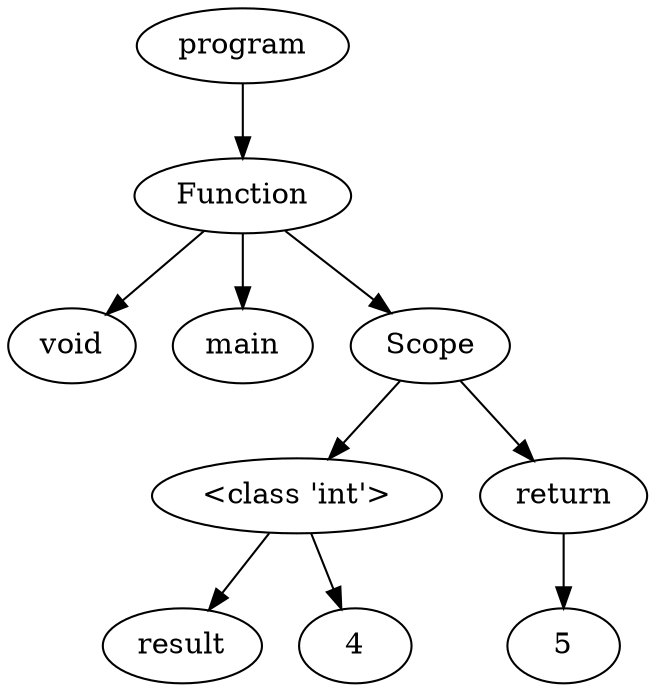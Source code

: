 digraph G { 
"<AST.AST object at 0x000001E33A7D1220> (0)"[label="program"]
"<AST.ASTFunction object at 0x000001E33A7D1340> (1)"[label="Function"]
"<AST.AST object at 0x000001E33A7D1220> (0)"->"<AST.ASTFunction object at 0x000001E33A7D1340> (1)"
"<AST.ASTFunction object at 0x000001E33A7D1340> (1)"[label="Function"]
"<AST.ASTVoid object at 0x000001E33A7D1F40> (2)"[label="void"]
"<AST.ASTFunction object at 0x000001E33A7D1340> (1)"->"<AST.ASTVoid object at 0x000001E33A7D1F40> (2)"
"<AST.ASTVariable object at 0x000001E33A7D1F10> (2)"[label="main"]
"<AST.ASTFunction object at 0x000001E33A7D1340> (1)"->"<AST.ASTVariable object at 0x000001E33A7D1F10> (2)"
"<AST.ASTScope object at 0x000001E33A7D12E0> (2)"[label="Scope"]
"<AST.ASTFunction object at 0x000001E33A7D1340> (1)"->"<AST.ASTScope object at 0x000001E33A7D12E0> (2)"
"<AST.ASTScope object at 0x000001E33A7D12E0> (2)"[label="Scope"]
"<AST.ASTDataType object at 0x000001E33A7D1D30> (3)"[label="<class 'int'>"]
"<AST.ASTScope object at 0x000001E33A7D12E0> (2)"->"<AST.ASTDataType object at 0x000001E33A7D1D30> (3)"
"<AST.ASTDataType object at 0x000001E33A7D1D30> (3)"[label="<class 'int'>"]
"<AST.ASTVariable object at 0x000001E33A7D1EE0> (4)"[label="result"]
"<AST.ASTDataType object at 0x000001E33A7D1D30> (3)"->"<AST.ASTVariable object at 0x000001E33A7D1EE0> (4)"
"<AST.AST object at 0x000001E33A7D1EB0> (4)"[label="4"]
"<AST.ASTDataType object at 0x000001E33A7D1D30> (3)"->"<AST.AST object at 0x000001E33A7D1EB0> (4)"
"<AST.ASTReturn object at 0x000001E33A7D1970> (3)"[label="return"]
"<AST.ASTScope object at 0x000001E33A7D12E0> (2)"->"<AST.ASTReturn object at 0x000001E33A7D1970> (3)"
"<AST.ASTReturn object at 0x000001E33A7D1970> (3)"[label="return"]
"<AST.AST object at 0x000001E33A7D85E0> (4)"[label="5"]
"<AST.ASTReturn object at 0x000001E33A7D1970> (3)"->"<AST.AST object at 0x000001E33A7D85E0> (4)"
}